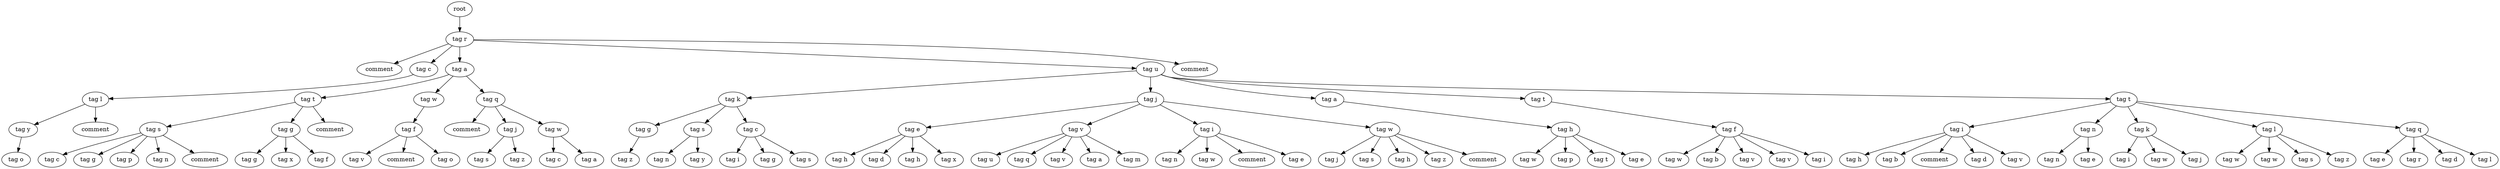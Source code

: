 digraph Tree{
0[label="root"];
0->00
00[label="tag r"];
00->000
000[label="comment"];
00->001
001[label="tag c"];
001->0010
0010[label="tag l"];
0010->00100
00100[label="tag y"];
00100->001000
001000[label="tag o"];
0010->00101
00101[label="comment"];
00->002
002[label="tag a"];
002->0020
0020[label="tag t"];
0020->00200
00200[label="tag s"];
00200->002000
002000[label="tag c"];
00200->002001
002001[label="tag g"];
00200->002002
002002[label="tag p"];
00200->002003
002003[label="tag n"];
00200->002004
002004[label="comment"];
0020->00201
00201[label="tag g"];
00201->002010
002010[label="tag g"];
00201->002011
002011[label="tag x"];
00201->002012
002012[label="tag f"];
0020->00202
00202[label="comment"];
002->0021
0021[label="tag w"];
0021->00210
00210[label="tag f"];
00210->002100
002100[label="tag v"];
00210->002101
002101[label="comment"];
00210->002102
002102[label="tag o"];
002->0022
0022[label="tag q"];
0022->00220
00220[label="comment"];
0022->00221
00221[label="tag j"];
00221->002210
002210[label="tag s"];
00221->002211
002211[label="tag z"];
0022->00222
00222[label="tag w"];
00222->002220
002220[label="tag c"];
00222->002221
002221[label="tag a"];
00->003
003[label="tag u"];
003->0030
0030[label="tag k"];
0030->00300
00300[label="tag g"];
00300->003000
003000[label="tag z"];
0030->00301
00301[label="tag s"];
00301->003010
003010[label="tag n"];
00301->003011
003011[label="tag y"];
0030->00302
00302[label="tag c"];
00302->003020
003020[label="tag i"];
00302->003021
003021[label="tag g"];
00302->003022
003022[label="tag s"];
003->0031
0031[label="tag j"];
0031->00310
00310[label="tag e"];
00310->003100
003100[label="tag h"];
00310->003101
003101[label="tag d"];
00310->003102
003102[label="tag h"];
00310->003103
003103[label="tag x"];
0031->00311
00311[label="tag v"];
00311->003110
003110[label="tag u"];
00311->003111
003111[label="tag q"];
00311->003112
003112[label="tag v"];
00311->003113
003113[label="tag a"];
00311->003114
003114[label="tag m"];
0031->00312
00312[label="tag i"];
00312->003120
003120[label="tag n"];
00312->003121
003121[label="tag w"];
00312->003122
003122[label="comment"];
00312->003123
003123[label="tag e"];
0031->00313
00313[label="tag w"];
00313->003130
003130[label="tag j"];
00313->003131
003131[label="tag s"];
00313->003132
003132[label="tag h"];
00313->003133
003133[label="tag z"];
00313->003134
003134[label="comment"];
003->0032
0032[label="tag a"];
0032->00320
00320[label="tag h"];
00320->003200
003200[label="tag w"];
00320->003201
003201[label="tag p"];
00320->003202
003202[label="tag t"];
00320->003203
003203[label="tag e"];
003->0033
0033[label="tag t"];
0033->00330
00330[label="tag f"];
00330->003300
003300[label="tag w"];
00330->003301
003301[label="tag b"];
00330->003302
003302[label="tag v"];
00330->003303
003303[label="tag v"];
00330->003304
003304[label="tag i"];
003->0034
0034[label="tag t"];
0034->00340
00340[label="tag i"];
00340->003400
003400[label="tag h"];
00340->003401
003401[label="tag b"];
00340->003402
003402[label="comment"];
00340->003403
003403[label="tag d"];
00340->003404
003404[label="tag v"];
0034->00341
00341[label="tag n"];
00341->003410
003410[label="tag n"];
00341->003411
003411[label="tag e"];
0034->00342
00342[label="tag k"];
00342->003420
003420[label="tag i"];
00342->003421
003421[label="tag w"];
00342->003422
003422[label="tag j"];
0034->00343
00343[label="tag l"];
00343->003430
003430[label="tag w"];
00343->003431
003431[label="tag w"];
00343->003432
003432[label="tag s"];
00343->003433
003433[label="tag z"];
0034->00344
00344[label="tag q"];
00344->003440
003440[label="tag e"];
00344->003441
003441[label="tag r"];
00344->003442
003442[label="tag d"];
00344->003443
003443[label="tag l"];
00->004
004[label="comment"];
}
